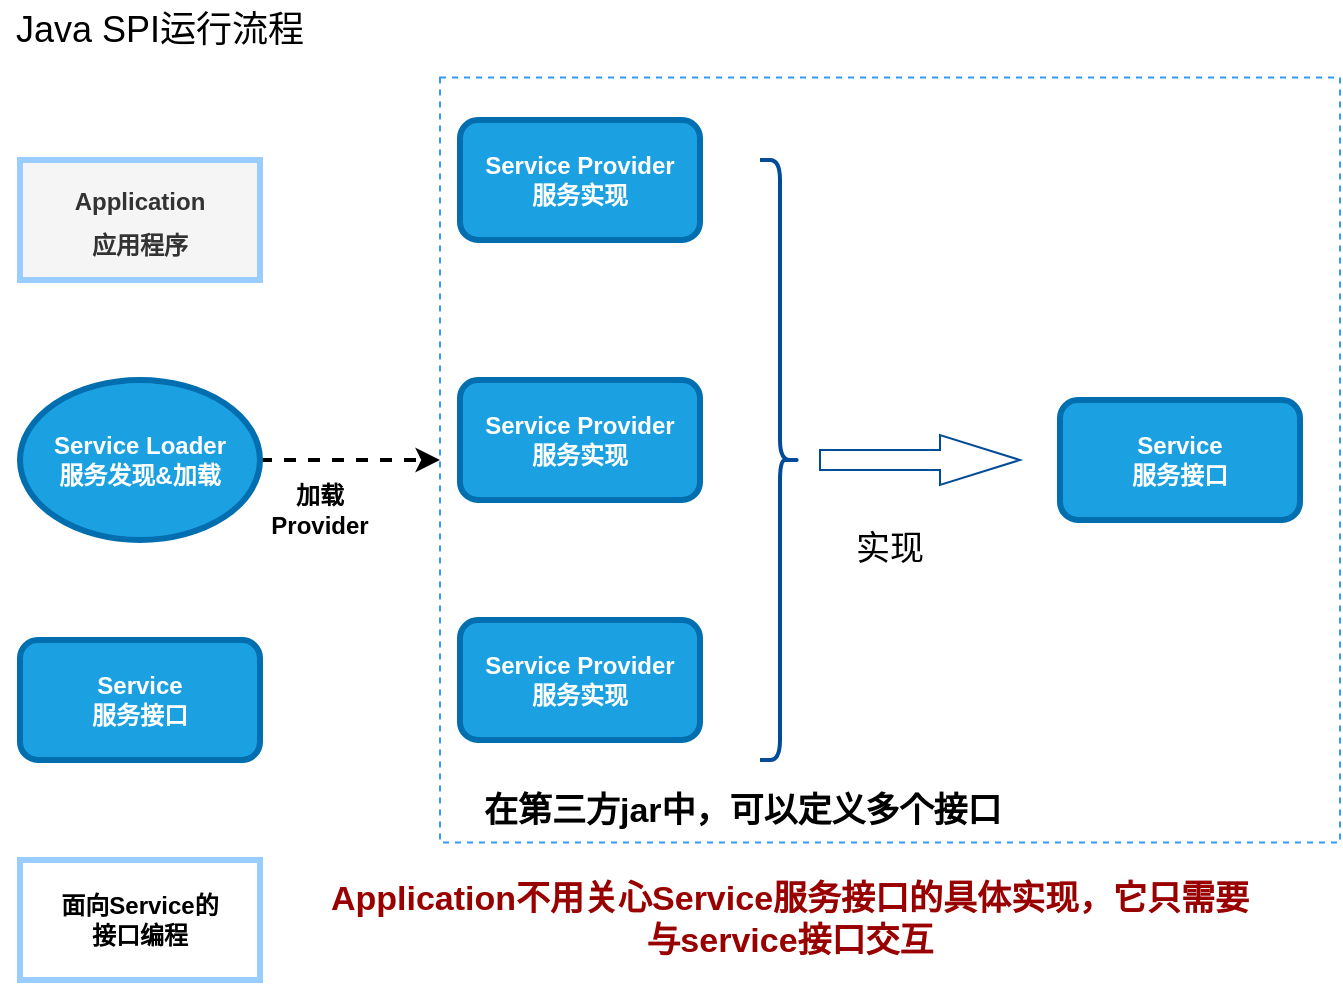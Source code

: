 <mxfile version="20.0.1" type="github">
  <diagram id="kVVNvzTN08mqrJiH0XA9" name="Java SPI">
    <mxGraphModel dx="782" dy="505" grid="0" gridSize="10" guides="1" tooltips="1" connect="1" arrows="1" fold="1" page="1" pageScale="1" pageWidth="827" pageHeight="1169" math="0" shadow="0">
      <root>
        <mxCell id="0" />
        <mxCell id="1" parent="0" />
        <mxCell id="X9M1OBzhwtyUV5M9so5b-1" value="" style="rounded=0;whiteSpace=wrap;html=1;strokeColor=#3399FF;fillColor=none;dashed=1;" vertex="1" parent="1">
          <mxGeometry x="300" y="278.75" width="450" height="382.5" as="geometry" />
        </mxCell>
        <mxCell id="KCVnxJGxcXCpIspmgDr1-1" value="&lt;font style=&quot;font-size: 18px;&quot;&gt;Java SPI运行流程&lt;/font&gt;" style="text;html=1;strokeColor=none;fillColor=none;align=center;verticalAlign=middle;whiteSpace=wrap;rounded=0;" parent="1" vertex="1">
          <mxGeometry x="80" y="240" width="160" height="30" as="geometry" />
        </mxCell>
        <mxCell id="KCVnxJGxcXCpIspmgDr1-2" value="&lt;font style=&quot;font-size: 12px;&quot;&gt;&lt;b&gt;Application&lt;br&gt;应用程序&lt;/b&gt;&lt;/font&gt;" style="rounded=0;whiteSpace=wrap;html=1;fontSize=18;fillColor=#f5f5f5;strokeColor=#99CCFF;fontColor=#333333;perimeterSpacing=0;strokeWidth=3;" parent="1" vertex="1">
          <mxGeometry x="90" y="320" width="120" height="60" as="geometry" />
        </mxCell>
        <mxCell id="X9M1OBzhwtyUV5M9so5b-2" style="edgeStyle=orthogonalEdgeStyle;rounded=0;orthogonalLoop=1;jettySize=auto;html=1;entryX=0;entryY=0.5;entryDx=0;entryDy=0;dashed=1;strokeWidth=2;" edge="1" parent="1" source="KCVnxJGxcXCpIspmgDr1-3" target="X9M1OBzhwtyUV5M9so5b-1">
          <mxGeometry relative="1" as="geometry" />
        </mxCell>
        <mxCell id="KCVnxJGxcXCpIspmgDr1-3" value="&lt;b&gt;Service Loader&lt;br&gt;服务发现&amp;amp;加载&lt;/b&gt;" style="ellipse;whiteSpace=wrap;html=1;fontSize=12;strokeColor=#006EAF;strokeWidth=3;fillColor=#1ba1e2;fontColor=#ffffff;" parent="1" vertex="1">
          <mxGeometry x="90" y="430" width="120" height="80" as="geometry" />
        </mxCell>
        <mxCell id="KCVnxJGxcXCpIspmgDr1-5" value="&lt;b&gt;Service&lt;br&gt;服务接口&lt;/b&gt;" style="rounded=1;whiteSpace=wrap;html=1;fontSize=12;strokeColor=#006EAF;strokeWidth=3;fillColor=#1ba1e2;fontColor=#ffffff;" parent="1" vertex="1">
          <mxGeometry x="90" y="560" width="120" height="60" as="geometry" />
        </mxCell>
        <mxCell id="KCVnxJGxcXCpIspmgDr1-6" value="&lt;b&gt;面向Service的&lt;br&gt;接口编程&lt;/b&gt;" style="rounded=0;whiteSpace=wrap;html=1;fontSize=12;strokeWidth=3;strokeColor=#99CCFF;" parent="1" vertex="1">
          <mxGeometry x="90" y="670" width="120" height="60" as="geometry" />
        </mxCell>
        <mxCell id="KCVnxJGxcXCpIspmgDr1-7" value="&lt;b&gt;Service Provider&lt;br&gt;服务实现&lt;/b&gt;" style="rounded=1;whiteSpace=wrap;html=1;fontSize=12;strokeColor=#006EAF;strokeWidth=3;fillColor=#1ba1e2;fontColor=#ffffff;" parent="1" vertex="1">
          <mxGeometry x="310" y="300" width="120" height="60" as="geometry" />
        </mxCell>
        <mxCell id="KCVnxJGxcXCpIspmgDr1-8" value="&lt;b&gt;Service Provider&lt;br&gt;服务实现&lt;/b&gt;" style="rounded=1;whiteSpace=wrap;html=1;fontSize=12;strokeColor=#006EAF;strokeWidth=3;fillColor=#1ba1e2;fontColor=#ffffff;" parent="1" vertex="1">
          <mxGeometry x="310" y="430" width="120" height="60" as="geometry" />
        </mxCell>
        <mxCell id="KCVnxJGxcXCpIspmgDr1-9" value="&lt;b&gt;Service Provider&lt;br&gt;服务实现&lt;/b&gt;" style="rounded=1;whiteSpace=wrap;html=1;fontSize=12;strokeColor=#006EAF;strokeWidth=3;fillColor=#1ba1e2;fontColor=#ffffff;" parent="1" vertex="1">
          <mxGeometry x="310" y="550" width="120" height="60" as="geometry" />
        </mxCell>
        <mxCell id="X9M1OBzhwtyUV5M9so5b-3" value="加载Provider" style="text;html=1;strokeColor=none;fillColor=none;align=center;verticalAlign=middle;whiteSpace=wrap;rounded=0;dashed=1;fontStyle=1" vertex="1" parent="1">
          <mxGeometry x="210" y="480" width="60" height="30" as="geometry" />
        </mxCell>
        <mxCell id="X9M1OBzhwtyUV5M9so5b-6" value="&lt;b&gt;&lt;font style=&quot;font-size: 17px;&quot;&gt;在第三方jar中，可以定义多个接口&lt;/font&gt;&lt;/b&gt;" style="text;html=1;strokeColor=none;fillColor=none;align=left;verticalAlign=middle;whiteSpace=wrap;rounded=0;dashed=1;" vertex="1" parent="1">
          <mxGeometry x="320" y="631.25" width="270" height="30" as="geometry" />
        </mxCell>
        <mxCell id="X9M1OBzhwtyUV5M9so5b-9" value="" style="shape=curlyBracket;whiteSpace=wrap;html=1;rounded=1;flipH=1;fontSize=17;strokeColor=#004C99;fillColor=none;strokeWidth=2;" vertex="1" parent="1">
          <mxGeometry x="460" y="320" width="20" height="300" as="geometry" />
        </mxCell>
        <mxCell id="X9M1OBzhwtyUV5M9so5b-12" value="" style="html=1;shadow=0;dashed=0;align=center;verticalAlign=middle;shape=mxgraph.arrows2.arrow;dy=0.6;dx=40;notch=0;fontSize=17;strokeColor=#004C99;fillColor=none;" vertex="1" parent="1">
          <mxGeometry x="490" y="457.5" width="100" height="25" as="geometry" />
        </mxCell>
        <mxCell id="X9M1OBzhwtyUV5M9so5b-13" value="&lt;b&gt;Service&lt;br&gt;服务接口&lt;/b&gt;" style="rounded=1;whiteSpace=wrap;html=1;fontSize=12;strokeColor=#006EAF;strokeWidth=3;fillColor=#1ba1e2;fontColor=#ffffff;" vertex="1" parent="1">
          <mxGeometry x="610" y="440" width="120" height="60" as="geometry" />
        </mxCell>
        <mxCell id="X9M1OBzhwtyUV5M9so5b-14" value="实现" style="text;html=1;strokeColor=none;fillColor=none;align=center;verticalAlign=middle;whiteSpace=wrap;rounded=0;fontSize=17;" vertex="1" parent="1">
          <mxGeometry x="495" y="500" width="60" height="30" as="geometry" />
        </mxCell>
        <mxCell id="X9M1OBzhwtyUV5M9so5b-16" value="Application不用关心Service服务接口的具体实现，它只需要与service接口交互" style="text;html=1;strokeColor=none;fillColor=none;align=center;verticalAlign=middle;whiteSpace=wrap;rounded=0;fontSize=17;fontStyle=1;fontColor=#990000;" vertex="1" parent="1">
          <mxGeometry x="240" y="685" width="470" height="30" as="geometry" />
        </mxCell>
      </root>
    </mxGraphModel>
  </diagram>
</mxfile>
